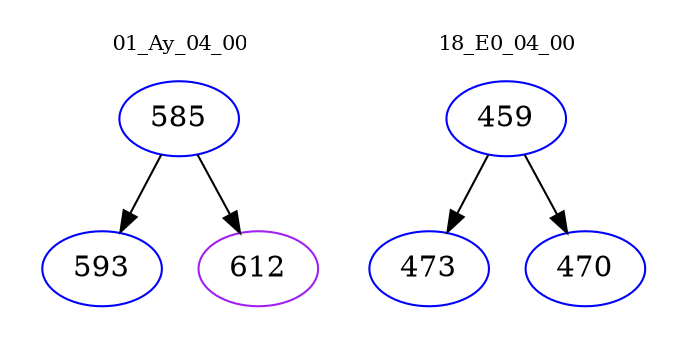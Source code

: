 digraph{
subgraph cluster_0 {
color = white
label = "01_Ay_04_00";
fontsize=10;
T0_585 [label="585", color="blue"]
T0_585 -> T0_593 [color="black"]
T0_593 [label="593", color="blue"]
T0_585 -> T0_612 [color="black"]
T0_612 [label="612", color="purple"]
}
subgraph cluster_1 {
color = white
label = "18_E0_04_00";
fontsize=10;
T1_459 [label="459", color="blue"]
T1_459 -> T1_473 [color="black"]
T1_473 [label="473", color="blue"]
T1_459 -> T1_470 [color="black"]
T1_470 [label="470", color="blue"]
}
}
